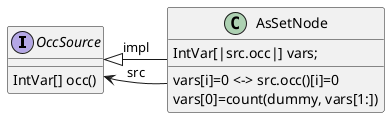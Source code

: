 @startuml

interface OccSource{
    IntVar[] occ()
}


class AsSetNode {
    IntVar[|src.occ|] vars;

    vars[i]=0 <-> src.occ()[i]=0
    vars[0]=count(dummy, vars[1:])    
}
OccSource <-right- AsSetNode : src
OccSource <|-down- AsSetNode :impl

@enduml